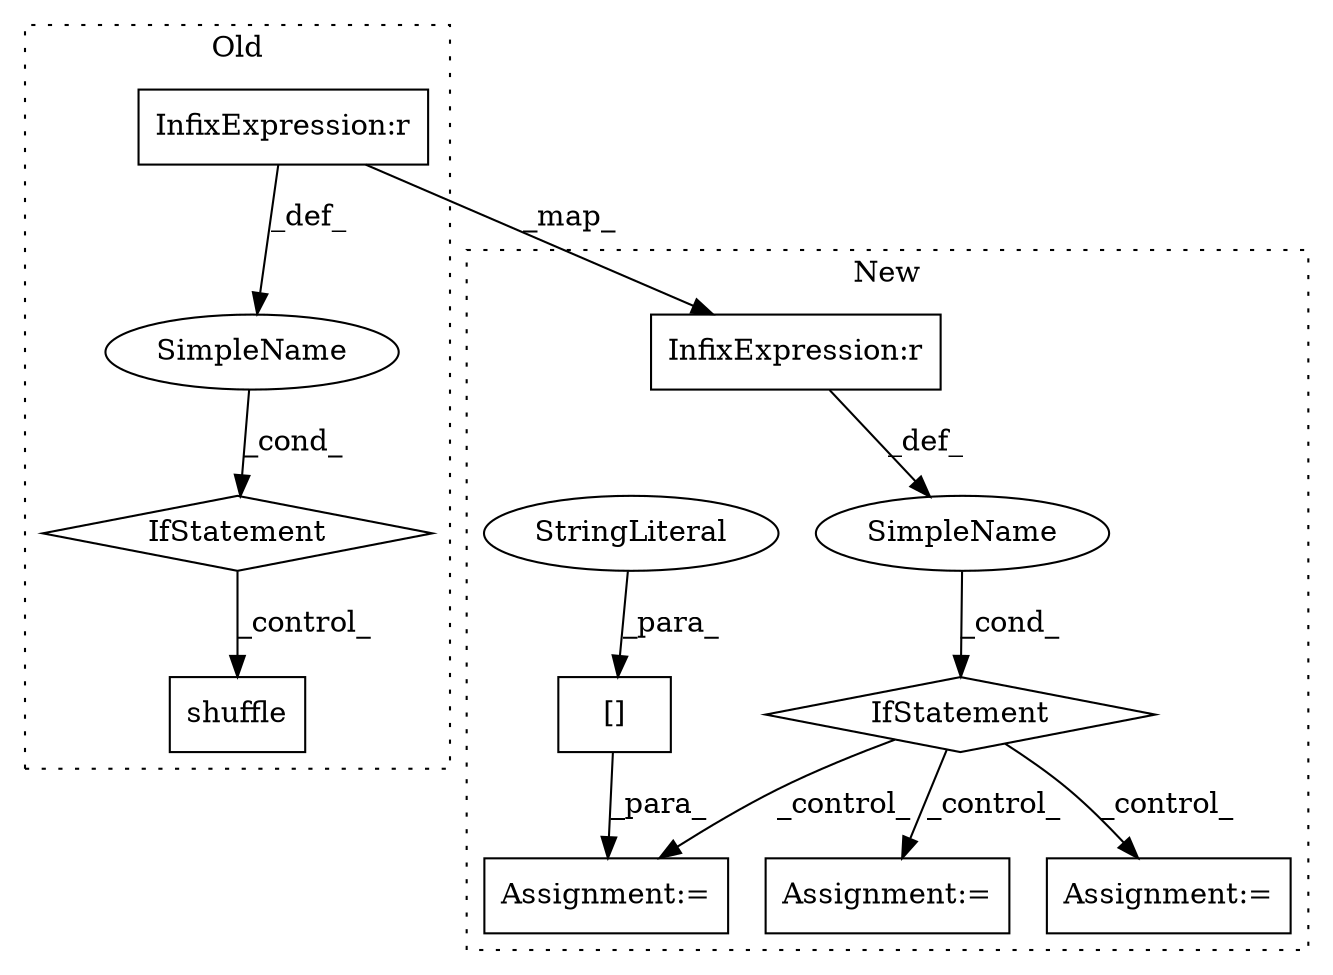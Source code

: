 digraph G {
subgraph cluster0 {
1 [label="shuffle" a="32" s="36061,36085" l="8,1" shape="box"];
5 [label="IfStatement" a="25" s="36016,36045" l="4,2" shape="diamond"];
6 [label="SimpleName" a="42" s="" l="" shape="ellipse"];
7 [label="InfixExpression:r" a="27" s="36030" l="3" shape="box"];
label = "Old";
style="dotted";
}
subgraph cluster1 {
2 [label="IfStatement" a="25" s="37156,37185" l="4,2" shape="diamond"];
3 [label="Assignment:=" a="7" s="37462" l="1" shape="box"];
4 [label="SimpleName" a="42" s="" l="" shape="ellipse"];
8 [label="InfixExpression:r" a="27" s="37170" l="3" shape="box"];
9 [label="[]" a="2" s="37463,37521" l="31,1" shape="box"];
10 [label="StringLiteral" a="45" s="37494" l="27" shape="ellipse"];
11 [label="Assignment:=" a="7" s="37243" l="1" shape="box"];
12 [label="Assignment:=" a="7" s="37445" l="1" shape="box"];
label = "New";
style="dotted";
}
2 -> 12 [label="_control_"];
2 -> 3 [label="_control_"];
2 -> 11 [label="_control_"];
4 -> 2 [label="_cond_"];
5 -> 1 [label="_control_"];
6 -> 5 [label="_cond_"];
7 -> 6 [label="_def_"];
7 -> 8 [label="_map_"];
8 -> 4 [label="_def_"];
9 -> 3 [label="_para_"];
10 -> 9 [label="_para_"];
}
